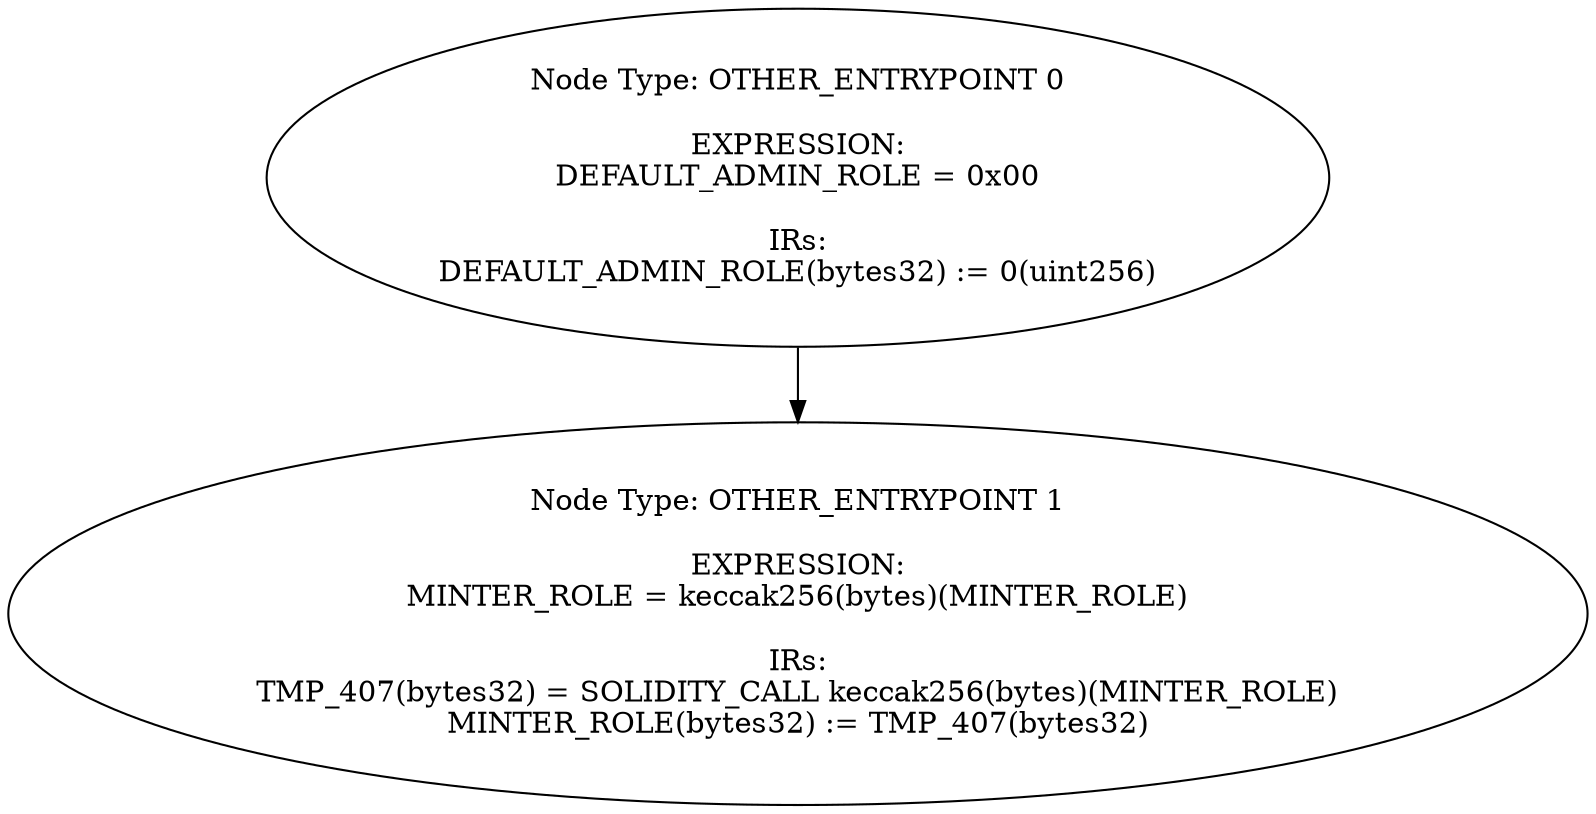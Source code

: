digraph{
0[label="Node Type: OTHER_ENTRYPOINT 0

EXPRESSION:
DEFAULT_ADMIN_ROLE = 0x00

IRs:
DEFAULT_ADMIN_ROLE(bytes32) := 0(uint256)"];
0->1;
1[label="Node Type: OTHER_ENTRYPOINT 1

EXPRESSION:
MINTER_ROLE = keccak256(bytes)(MINTER_ROLE)

IRs:
TMP_407(bytes32) = SOLIDITY_CALL keccak256(bytes)(MINTER_ROLE)
MINTER_ROLE(bytes32) := TMP_407(bytes32)"];
}
